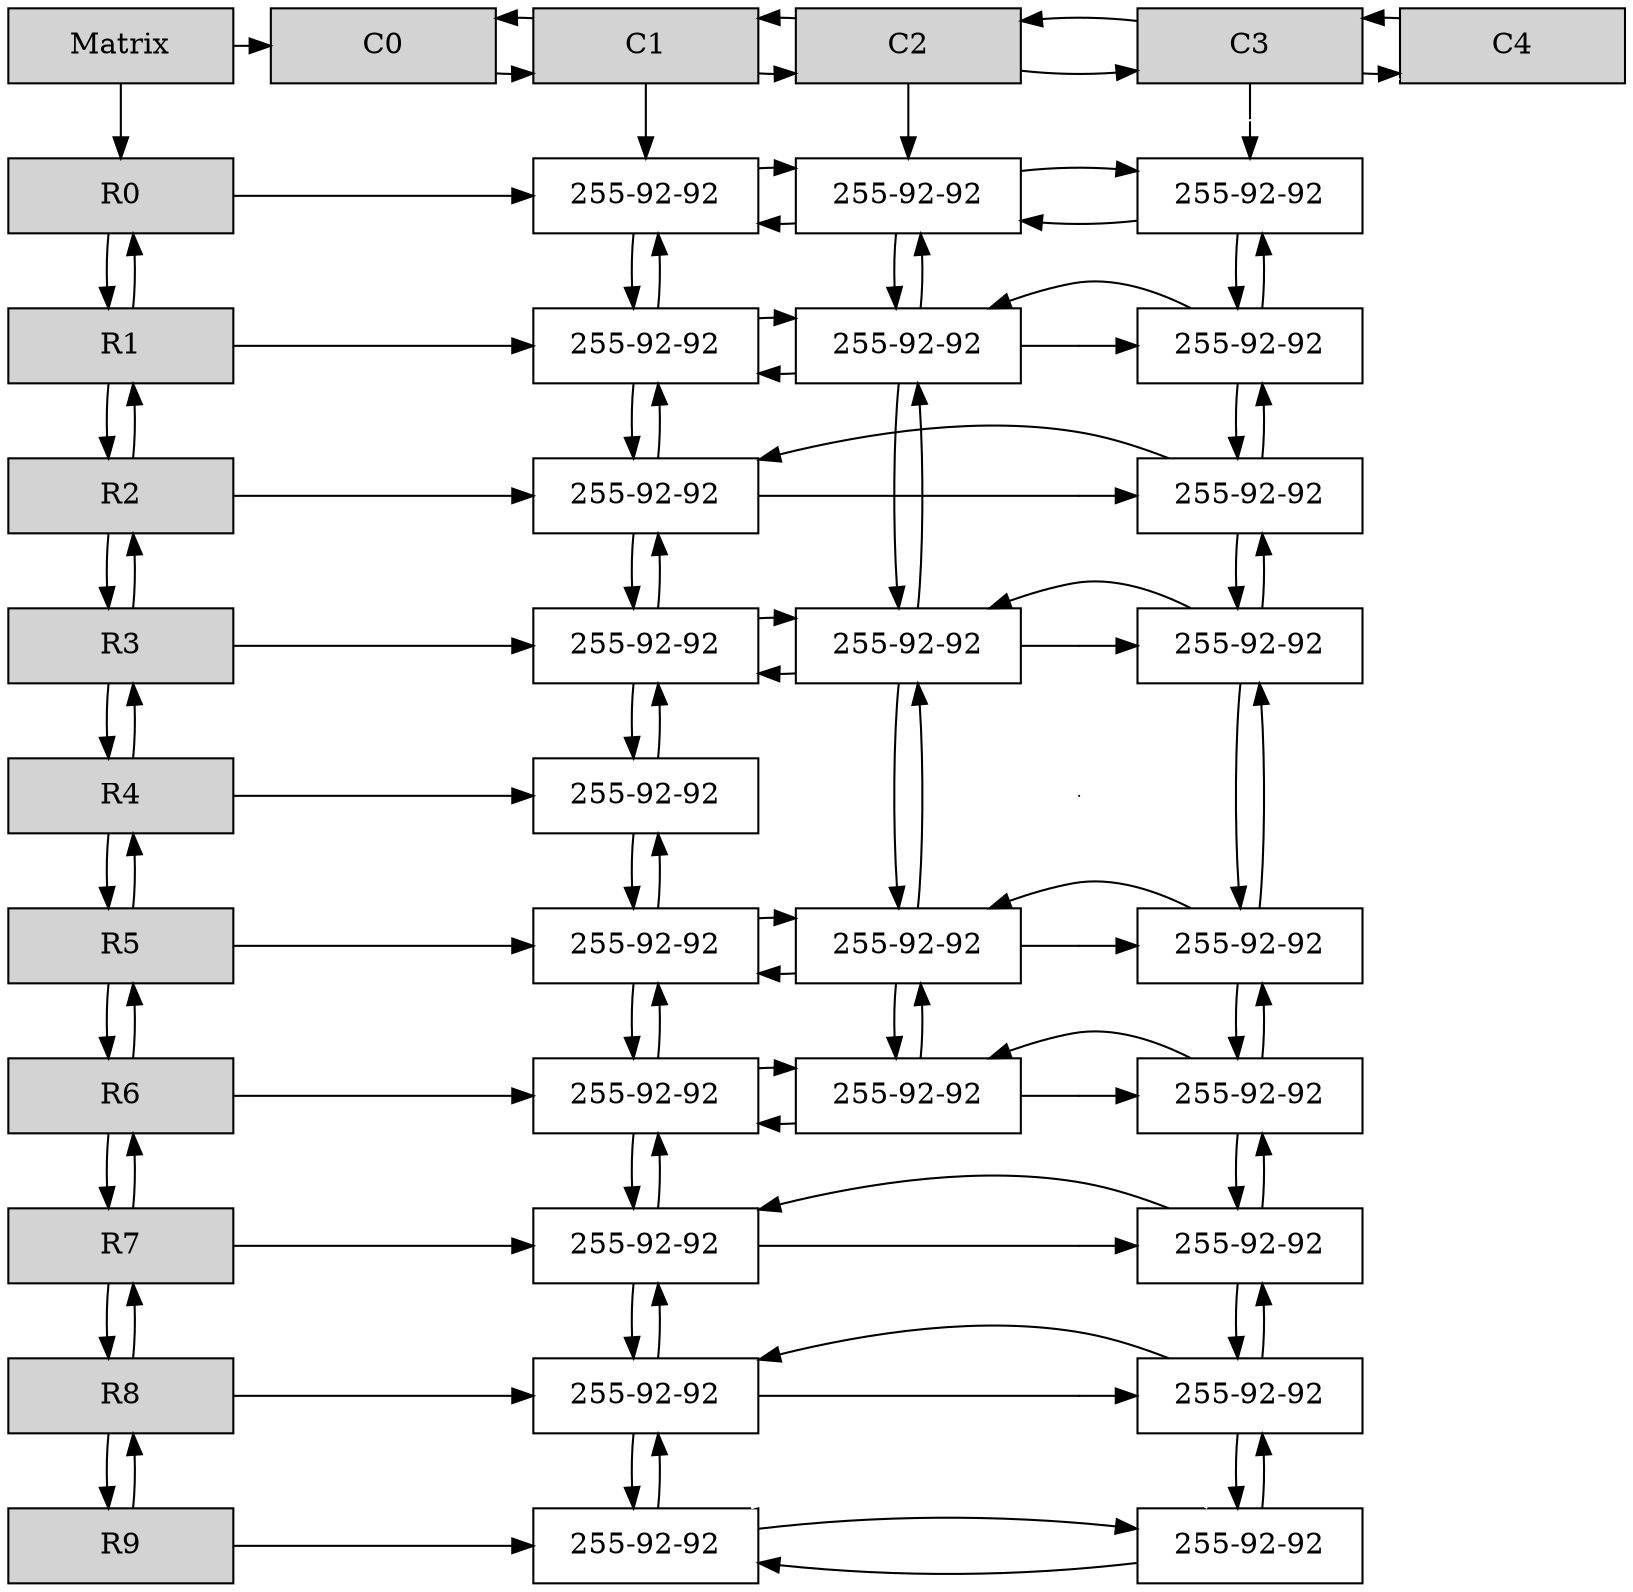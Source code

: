 digraph Sparce_Matrix {
node [shape=box]
Mt[ label = "Matrix", width = 1.5, style = filled, group = 1 ];
e0[ shape = point, width = 0 ];
e1[ shape = point, width = 0 ];
e2[ shape = point, width = 0 ];
e3[ shape = point, width = 0 ];
e4[ shape = point, width = 0 ];
e5[ shape = point, width = 0 ];
e6[ shape = point, width = 0 ];
e7[ shape = point, width = 0 ];
A0[label ="C0" width = 1.5 style = filled, group =2];
A0->A1;
A1[label ="C1" width = 1.5 style = filled, group =3];
A1->A2;
A1->A0;
A2[label ="C2" width = 1.5 style = filled, group =4];
A2->A3;
A2->A1;
A3[label ="C3" width = 1.5 style = filled, group =5];
A3->A4;
A3->A2;
A4[label ="C4" width = 1.5 style = filled, group =6];
A4->A3;
{ rank = same; Mt; A0; A1; A2; A3; A4; }
U0[label = "R0"    width = 1.5 style = filled, group = 1 ];
U0->U1;
N1_L0 [label = "255-92-92" width = 1.5, group =3];
U0 -> N1_L0;
A1 -> N1_L0;
N2_L0 [label = "255-92-92" width = 1.5, group =4];
N2_L0 -> N1_L0;
N1_L0 -> N2_L0;
A2 -> N2_L0;
N3_L0 [label = "255-92-92" width = 1.5, group =5];
N3_L0 -> N2_L0;
N2_L0 -> N3_L0;
A3 -> N3_L0;
{ rank = same; U0;N1_L0;N2_L0;N3_L0;}
U1[label = "R1"    width = 1.5 style = filled, group = 1 ];
U1->U2;
U1->U0;
N1_L1 [label = "255-92-92" width = 1.5, group =3];
U1 -> N1_L1;
N1_L1 -> N1_L0;
N1_L0 -> N1_L1;
N2_L1 [label = "255-92-92" width = 1.5, group =4];
N2_L1 -> N1_L1;
N1_L1 -> N2_L1;
N2_L1 -> N2_L0;
N2_L0 -> N2_L1;
N3_L1 [label = "255-92-92" width = 1.5, group =5];
N3_L1 -> N2_L1;
N2_L1 -> N3_L1;
N3_L1 -> N3_L0;
N3_L0 -> N3_L1;
{ rank = same; U1;N1_L1;N2_L1;N3_L1;}
U2[label = "R2"    width = 1.5 style = filled, group = 1 ];
U2->U3;
U2->U1;
N1_L2 [label = "255-92-92" width = 1.5, group =3];
U2 -> N1_L2;
N1_L2 -> N1_L1;
N1_L1 -> N1_L2;
N3_L2 [label = "255-92-92" width = 1.5, group =5];
N3_L2 -> N1_L2;
N1_L2 -> N3_L2;
N3_L2 -> N3_L1;
N3_L1 -> N3_L2;
{ rank = same; U2;N1_L2;N3_L2;}
U3[label = "R3"    width = 1.5 style = filled, group = 1 ];
U3->U4;
U3->U2;
N1_L3 [label = "255-92-92" width = 1.5, group =3];
U3 -> N1_L3;
N1_L3 -> N1_L2;
N1_L2 -> N1_L3;
N2_L3 [label = "255-92-92" width = 1.5, group =4];
N2_L3 -> N1_L3;
N1_L3 -> N2_L3;
N2_L3 -> N2_L1;
N2_L1 -> N2_L3;
N3_L3 [label = "255-92-92" width = 1.5, group =5];
N3_L3 -> N2_L3;
N2_L3 -> N3_L3;
N3_L3 -> N3_L2;
N3_L2 -> N3_L3;
{ rank = same; U3;N1_L3;N2_L3;N3_L3;}
U4[label = "R4"    width = 1.5 style = filled, group = 1 ];
U4->U5;
U4->U3;
N1_L4 [label = "255-92-92" width = 1.5, group =3];
U4 -> N1_L4;
N1_L4 -> N1_L3;
N1_L3 -> N1_L4;
{ rank = same; U4;N1_L4;}
U5[label = "R5"    width = 1.5 style = filled, group = 1 ];
U5->U6;
U5->U4;
N1_L5 [label = "255-92-92" width = 1.5, group =3];
U5 -> N1_L5;
N1_L5 -> N1_L4;
N1_L4 -> N1_L5;
N2_L5 [label = "255-92-92" width = 1.5, group =4];
N2_L5 -> N1_L5;
N1_L5 -> N2_L5;
N2_L5 -> N2_L3;
N2_L3 -> N2_L5;
N3_L5 [label = "255-92-92" width = 1.5, group =5];
N3_L5 -> N2_L5;
N2_L5 -> N3_L5;
N3_L5 -> N3_L3;
N3_L3 -> N3_L5;
{ rank = same; U5;N1_L5;N2_L5;N3_L5;}
U6[label = "R6"    width = 1.5 style = filled, group = 1 ];
U6->U7;
U6->U5;
N1_L6 [label = "255-92-92" width = 1.5, group =3];
U6 -> N1_L6;
N1_L6 -> N1_L5;
N1_L5 -> N1_L6;
N2_L6 [label = "255-92-92" width = 1.5, group =4];
N2_L6 -> N1_L6;
N1_L6 -> N2_L6;
N2_L6 -> N2_L5;
N2_L5 -> N2_L6;
N3_L6 [label = "255-92-92" width = 1.5, group =5];
N3_L6 -> N2_L6;
N2_L6 -> N3_L6;
N3_L6 -> N3_L5;
N3_L5 -> N3_L6;
{ rank = same; U6;N1_L6;N2_L6;N3_L6;}
U7[label = "R7"    width = 1.5 style = filled, group = 1 ];
U7->U8;
U7->U6;
N1_L7 [label = "255-92-92" width = 1.5, group =3];
U7 -> N1_L7;
N1_L7 -> N1_L6;
N1_L6 -> N1_L7;
N3_L7 [label = "255-92-92" width = 1.5, group =5];
N3_L7 -> N1_L7;
N1_L7 -> N3_L7;
N3_L7 -> N3_L6;
N3_L6 -> N3_L7;
{ rank = same; U7;N1_L7;N3_L7;}
U8[label = "R8"    width = 1.5 style = filled, group = 1 ];
U8->U9;
U8->U7;
N1_L8 [label = "255-92-92" width = 1.5, group =3];
U8 -> N1_L8;
N1_L8 -> N1_L7;
N1_L7 -> N1_L8;
N3_L8 [label = "255-92-92" width = 1.5, group =5];
N3_L8 -> N1_L8;
N1_L8 -> N3_L8;
N3_L8 -> N3_L7;
N3_L7 -> N3_L8;
{ rank = same; U8;N1_L8;N3_L8;}
U9[label = "R9"    width = 1.5 style = filled, group = 1 ];
U9->U8;
N1_L9 [label = "255-92-92" width = 1.5, group =3];
U9 -> N1_L9;
N1_L9 -> N1_L8;
N1_L8 -> N1_L9;
e7-> N1_L9[dir = none, color = "white"];
N3_L9 [label = "255-92-92" width = 1.5, group =5];
N3_L9 -> N1_L9;
N1_L9 -> N3_L9;
N3_L9 -> N3_L8;
N3_L8 -> N3_L9;
e7-> N3_L9[dir = none, color = "white"];
{ rank = same; U9;N1_L9;N3_L9;}
Mt->U0;
Mt->A0;
{ rank = same; U1; e0}
{ rank = same; U2; e1}
{ rank = same; U3; e2}
{ rank = same; U4; e3}
{ rank = same; U5; e4}
{ rank = same; U6; e5}
{ rank = same; U7; e6}
{ rank = same; U8; e7}
A4-> e0[ dir = none, color = "white" ];
e0-> e1[ dir = none, color = "white" ];
e1-> e2[ dir = none, color = "white" ];
e2-> e3[ dir = none, color = "white" ];
e3-> e4[ dir = none, color = "white" ];
e4-> e5[ dir = none, color = "white" ];
e5-> e6[ dir = none, color = "white" ];
e6-> e7[ dir = none, color = "white" ];
}
